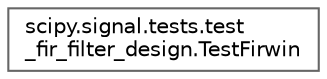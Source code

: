 digraph "Graphical Class Hierarchy"
{
 // LATEX_PDF_SIZE
  bgcolor="transparent";
  edge [fontname=Helvetica,fontsize=10,labelfontname=Helvetica,labelfontsize=10];
  node [fontname=Helvetica,fontsize=10,shape=box,height=0.2,width=0.4];
  rankdir="LR";
  Node0 [id="Node000000",label="scipy.signal.tests.test\l_fir_filter_design.TestFirwin",height=0.2,width=0.4,color="grey40", fillcolor="white", style="filled",URL="$df/d43/classscipy_1_1signal_1_1tests_1_1test__fir__filter__design_1_1TestFirwin.html",tooltip=" "];
}
